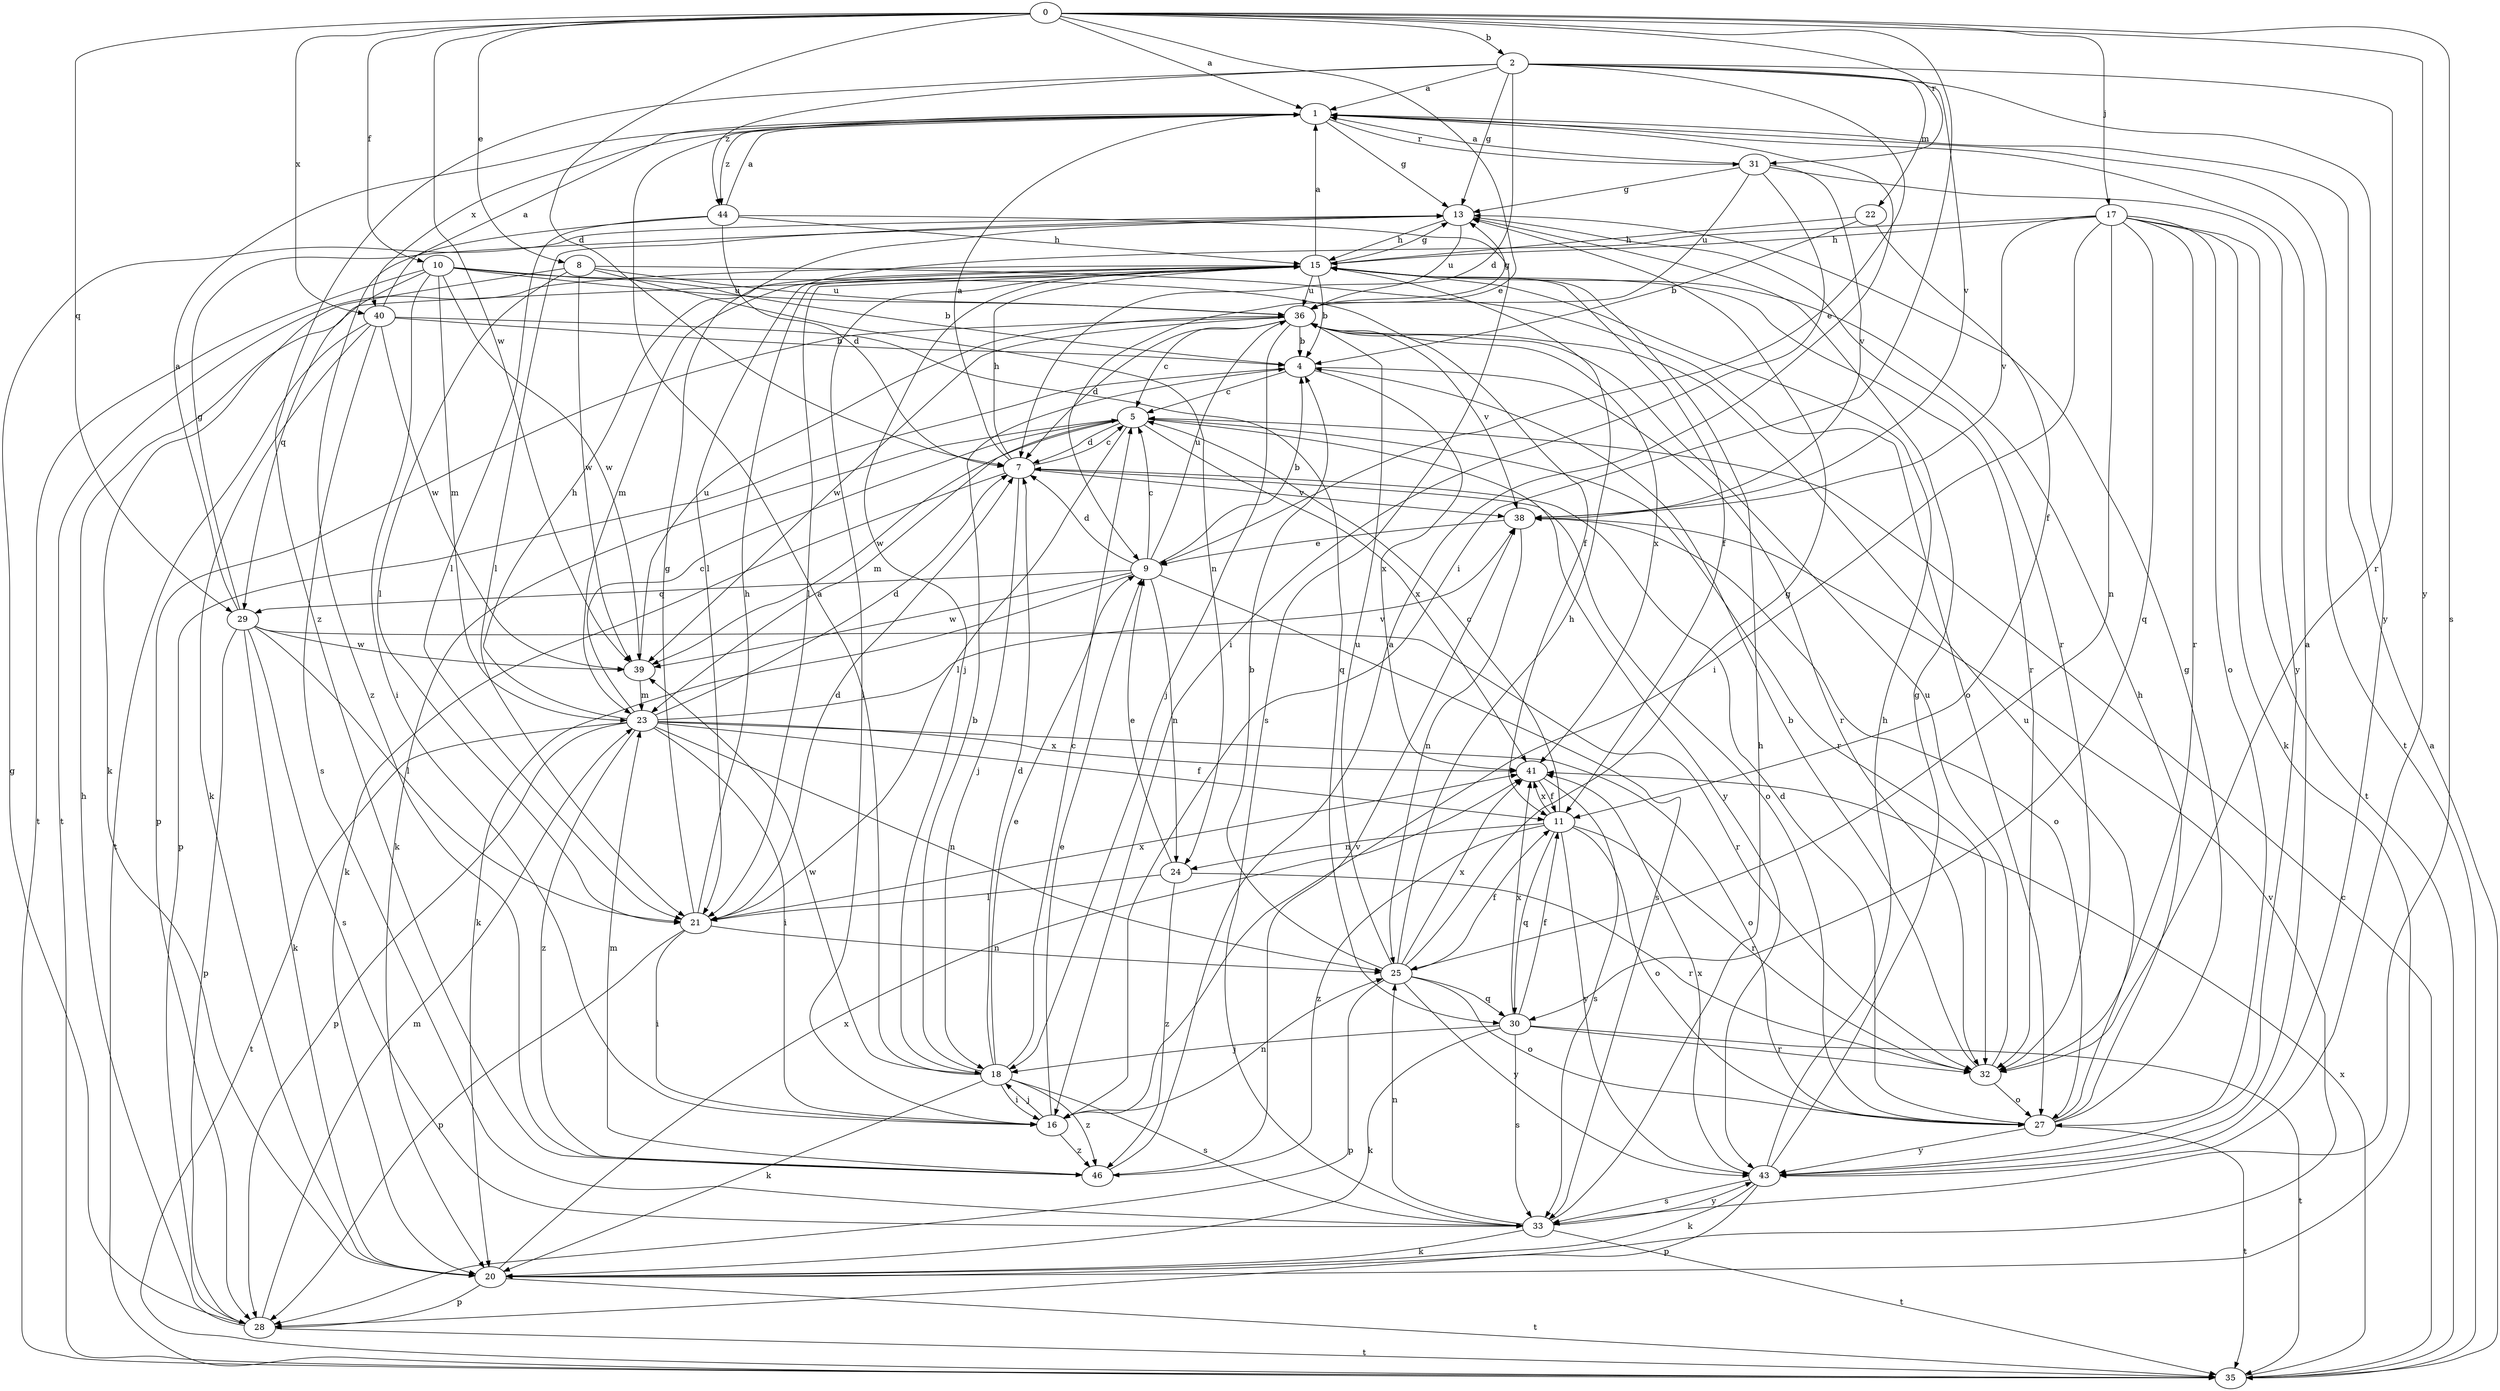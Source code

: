 strict digraph  {
0;
1;
2;
4;
5;
7;
8;
9;
10;
11;
13;
15;
16;
17;
18;
20;
21;
22;
23;
24;
25;
27;
28;
29;
30;
31;
32;
33;
35;
36;
38;
39;
40;
41;
43;
44;
46;
0 -> 1  [label=a];
0 -> 2  [label=b];
0 -> 7  [label=d];
0 -> 8  [label=e];
0 -> 9  [label=e];
0 -> 10  [label=f];
0 -> 16  [label=i];
0 -> 17  [label=j];
0 -> 29  [label=q];
0 -> 31  [label=r];
0 -> 33  [label=s];
0 -> 39  [label=w];
0 -> 40  [label=x];
0 -> 43  [label=y];
1 -> 13  [label=g];
1 -> 31  [label=r];
1 -> 35  [label=t];
1 -> 40  [label=x];
1 -> 44  [label=z];
2 -> 1  [label=a];
2 -> 7  [label=d];
2 -> 9  [label=e];
2 -> 13  [label=g];
2 -> 22  [label=m];
2 -> 32  [label=r];
2 -> 38  [label=v];
2 -> 43  [label=y];
2 -> 44  [label=z];
2 -> 46  [label=z];
4 -> 5  [label=c];
4 -> 28  [label=p];
4 -> 32  [label=r];
4 -> 41  [label=x];
5 -> 7  [label=d];
5 -> 20  [label=k];
5 -> 21  [label=l];
5 -> 23  [label=m];
5 -> 32  [label=r];
5 -> 39  [label=w];
5 -> 41  [label=x];
5 -> 43  [label=y];
7 -> 1  [label=a];
7 -> 5  [label=c];
7 -> 15  [label=h];
7 -> 18  [label=j];
7 -> 20  [label=k];
7 -> 27  [label=o];
7 -> 38  [label=v];
8 -> 20  [label=k];
8 -> 21  [label=l];
8 -> 24  [label=n];
8 -> 27  [label=o];
8 -> 36  [label=u];
8 -> 39  [label=w];
9 -> 4  [label=b];
9 -> 5  [label=c];
9 -> 7  [label=d];
9 -> 20  [label=k];
9 -> 24  [label=n];
9 -> 29  [label=q];
9 -> 33  [label=s];
9 -> 36  [label=u];
9 -> 39  [label=w];
10 -> 4  [label=b];
10 -> 11  [label=f];
10 -> 16  [label=i];
10 -> 23  [label=m];
10 -> 29  [label=q];
10 -> 35  [label=t];
10 -> 36  [label=u];
10 -> 39  [label=w];
11 -> 5  [label=c];
11 -> 24  [label=n];
11 -> 27  [label=o];
11 -> 30  [label=q];
11 -> 32  [label=r];
11 -> 41  [label=x];
11 -> 43  [label=y];
11 -> 46  [label=z];
13 -> 15  [label=h];
13 -> 21  [label=l];
13 -> 32  [label=r];
13 -> 36  [label=u];
15 -> 1  [label=a];
15 -> 4  [label=b];
15 -> 11  [label=f];
15 -> 13  [label=g];
15 -> 16  [label=i];
15 -> 18  [label=j];
15 -> 21  [label=l];
15 -> 23  [label=m];
15 -> 32  [label=r];
15 -> 35  [label=t];
15 -> 36  [label=u];
16 -> 9  [label=e];
16 -> 18  [label=j];
16 -> 25  [label=n];
16 -> 46  [label=z];
17 -> 15  [label=h];
17 -> 16  [label=i];
17 -> 20  [label=k];
17 -> 21  [label=l];
17 -> 25  [label=n];
17 -> 27  [label=o];
17 -> 30  [label=q];
17 -> 32  [label=r];
17 -> 35  [label=t];
17 -> 38  [label=v];
18 -> 1  [label=a];
18 -> 4  [label=b];
18 -> 5  [label=c];
18 -> 7  [label=d];
18 -> 9  [label=e];
18 -> 16  [label=i];
18 -> 20  [label=k];
18 -> 33  [label=s];
18 -> 39  [label=w];
18 -> 46  [label=z];
20 -> 28  [label=p];
20 -> 35  [label=t];
20 -> 38  [label=v];
20 -> 41  [label=x];
21 -> 7  [label=d];
21 -> 13  [label=g];
21 -> 15  [label=h];
21 -> 16  [label=i];
21 -> 25  [label=n];
21 -> 28  [label=p];
21 -> 41  [label=x];
22 -> 4  [label=b];
22 -> 11  [label=f];
22 -> 15  [label=h];
23 -> 5  [label=c];
23 -> 7  [label=d];
23 -> 11  [label=f];
23 -> 15  [label=h];
23 -> 16  [label=i];
23 -> 25  [label=n];
23 -> 27  [label=o];
23 -> 28  [label=p];
23 -> 35  [label=t];
23 -> 38  [label=v];
23 -> 41  [label=x];
23 -> 46  [label=z];
24 -> 9  [label=e];
24 -> 21  [label=l];
24 -> 32  [label=r];
24 -> 46  [label=z];
25 -> 4  [label=b];
25 -> 11  [label=f];
25 -> 13  [label=g];
25 -> 15  [label=h];
25 -> 27  [label=o];
25 -> 28  [label=p];
25 -> 30  [label=q];
25 -> 36  [label=u];
25 -> 41  [label=x];
25 -> 43  [label=y];
27 -> 7  [label=d];
27 -> 13  [label=g];
27 -> 15  [label=h];
27 -> 35  [label=t];
27 -> 36  [label=u];
27 -> 43  [label=y];
28 -> 13  [label=g];
28 -> 15  [label=h];
28 -> 23  [label=m];
28 -> 35  [label=t];
29 -> 1  [label=a];
29 -> 13  [label=g];
29 -> 20  [label=k];
29 -> 21  [label=l];
29 -> 28  [label=p];
29 -> 32  [label=r];
29 -> 33  [label=s];
29 -> 39  [label=w];
30 -> 11  [label=f];
30 -> 18  [label=j];
30 -> 20  [label=k];
30 -> 32  [label=r];
30 -> 33  [label=s];
30 -> 35  [label=t];
30 -> 41  [label=x];
31 -> 1  [label=a];
31 -> 13  [label=g];
31 -> 16  [label=i];
31 -> 36  [label=u];
31 -> 38  [label=v];
31 -> 43  [label=y];
32 -> 4  [label=b];
32 -> 27  [label=o];
32 -> 36  [label=u];
33 -> 15  [label=h];
33 -> 20  [label=k];
33 -> 25  [label=n];
33 -> 35  [label=t];
33 -> 43  [label=y];
35 -> 1  [label=a];
35 -> 5  [label=c];
35 -> 41  [label=x];
36 -> 4  [label=b];
36 -> 5  [label=c];
36 -> 7  [label=d];
36 -> 13  [label=g];
36 -> 18  [label=j];
36 -> 28  [label=p];
36 -> 38  [label=v];
36 -> 39  [label=w];
36 -> 41  [label=x];
38 -> 9  [label=e];
38 -> 25  [label=n];
38 -> 27  [label=o];
39 -> 23  [label=m];
39 -> 36  [label=u];
40 -> 1  [label=a];
40 -> 4  [label=b];
40 -> 20  [label=k];
40 -> 30  [label=q];
40 -> 33  [label=s];
40 -> 35  [label=t];
40 -> 39  [label=w];
41 -> 11  [label=f];
41 -> 33  [label=s];
43 -> 1  [label=a];
43 -> 13  [label=g];
43 -> 15  [label=h];
43 -> 20  [label=k];
43 -> 28  [label=p];
43 -> 33  [label=s];
43 -> 41  [label=x];
44 -> 1  [label=a];
44 -> 7  [label=d];
44 -> 15  [label=h];
44 -> 21  [label=l];
44 -> 33  [label=s];
44 -> 46  [label=z];
46 -> 1  [label=a];
46 -> 23  [label=m];
46 -> 38  [label=v];
}
